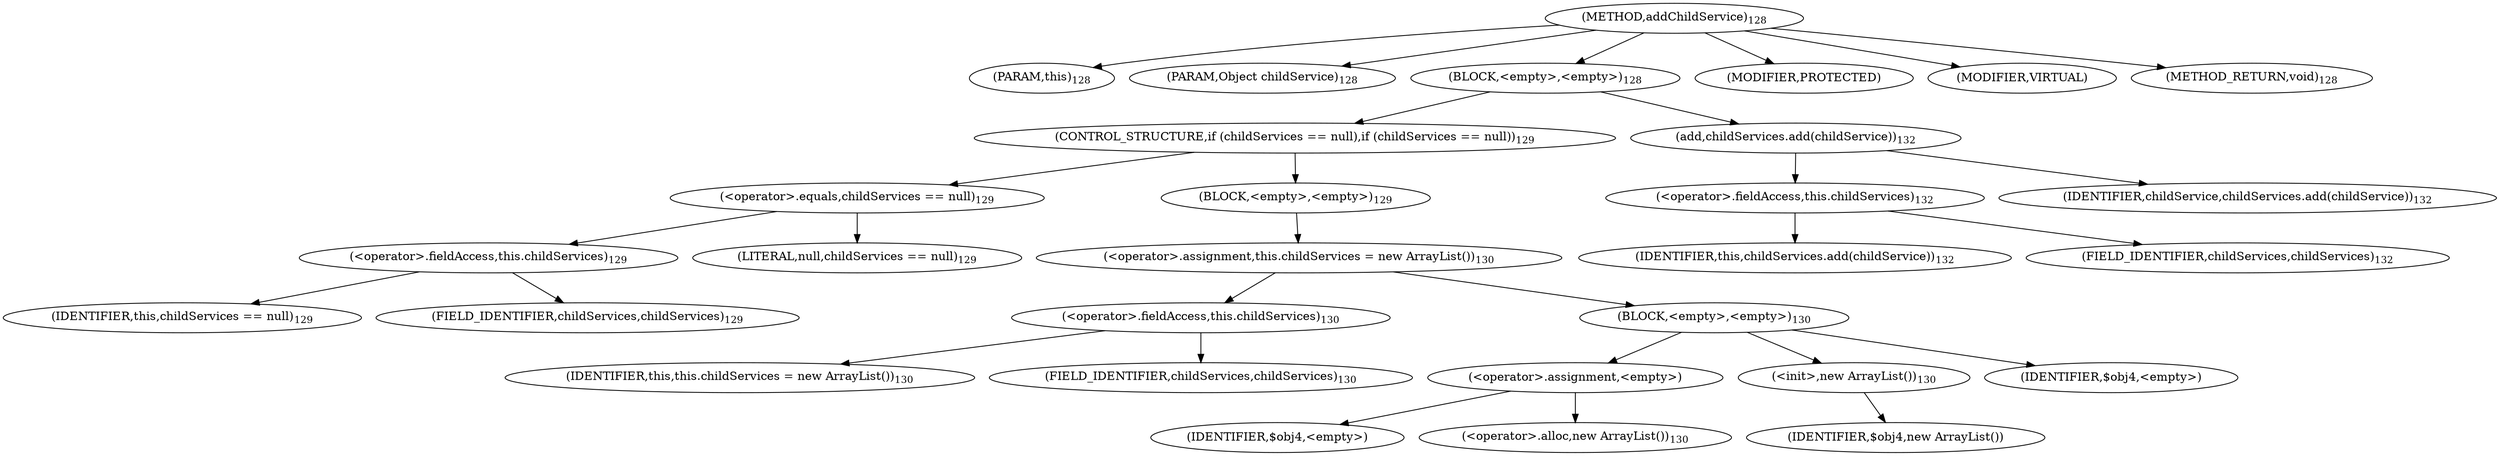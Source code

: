 digraph "addChildService" {  
"232" [label = <(METHOD,addChildService)<SUB>128</SUB>> ]
"233" [label = <(PARAM,this)<SUB>128</SUB>> ]
"234" [label = <(PARAM,Object childService)<SUB>128</SUB>> ]
"235" [label = <(BLOCK,&lt;empty&gt;,&lt;empty&gt;)<SUB>128</SUB>> ]
"236" [label = <(CONTROL_STRUCTURE,if (childServices == null),if (childServices == null))<SUB>129</SUB>> ]
"237" [label = <(&lt;operator&gt;.equals,childServices == null)<SUB>129</SUB>> ]
"238" [label = <(&lt;operator&gt;.fieldAccess,this.childServices)<SUB>129</SUB>> ]
"239" [label = <(IDENTIFIER,this,childServices == null)<SUB>129</SUB>> ]
"240" [label = <(FIELD_IDENTIFIER,childServices,childServices)<SUB>129</SUB>> ]
"241" [label = <(LITERAL,null,childServices == null)<SUB>129</SUB>> ]
"242" [label = <(BLOCK,&lt;empty&gt;,&lt;empty&gt;)<SUB>129</SUB>> ]
"243" [label = <(&lt;operator&gt;.assignment,this.childServices = new ArrayList())<SUB>130</SUB>> ]
"244" [label = <(&lt;operator&gt;.fieldAccess,this.childServices)<SUB>130</SUB>> ]
"245" [label = <(IDENTIFIER,this,this.childServices = new ArrayList())<SUB>130</SUB>> ]
"246" [label = <(FIELD_IDENTIFIER,childServices,childServices)<SUB>130</SUB>> ]
"247" [label = <(BLOCK,&lt;empty&gt;,&lt;empty&gt;)<SUB>130</SUB>> ]
"248" [label = <(&lt;operator&gt;.assignment,&lt;empty&gt;)> ]
"249" [label = <(IDENTIFIER,$obj4,&lt;empty&gt;)> ]
"250" [label = <(&lt;operator&gt;.alloc,new ArrayList())<SUB>130</SUB>> ]
"251" [label = <(&lt;init&gt;,new ArrayList())<SUB>130</SUB>> ]
"252" [label = <(IDENTIFIER,$obj4,new ArrayList())> ]
"253" [label = <(IDENTIFIER,$obj4,&lt;empty&gt;)> ]
"254" [label = <(add,childServices.add(childService))<SUB>132</SUB>> ]
"255" [label = <(&lt;operator&gt;.fieldAccess,this.childServices)<SUB>132</SUB>> ]
"256" [label = <(IDENTIFIER,this,childServices.add(childService))<SUB>132</SUB>> ]
"257" [label = <(FIELD_IDENTIFIER,childServices,childServices)<SUB>132</SUB>> ]
"258" [label = <(IDENTIFIER,childService,childServices.add(childService))<SUB>132</SUB>> ]
"259" [label = <(MODIFIER,PROTECTED)> ]
"260" [label = <(MODIFIER,VIRTUAL)> ]
"261" [label = <(METHOD_RETURN,void)<SUB>128</SUB>> ]
  "232" -> "233" 
  "232" -> "234" 
  "232" -> "235" 
  "232" -> "259" 
  "232" -> "260" 
  "232" -> "261" 
  "235" -> "236" 
  "235" -> "254" 
  "236" -> "237" 
  "236" -> "242" 
  "237" -> "238" 
  "237" -> "241" 
  "238" -> "239" 
  "238" -> "240" 
  "242" -> "243" 
  "243" -> "244" 
  "243" -> "247" 
  "244" -> "245" 
  "244" -> "246" 
  "247" -> "248" 
  "247" -> "251" 
  "247" -> "253" 
  "248" -> "249" 
  "248" -> "250" 
  "251" -> "252" 
  "254" -> "255" 
  "254" -> "258" 
  "255" -> "256" 
  "255" -> "257" 
}
